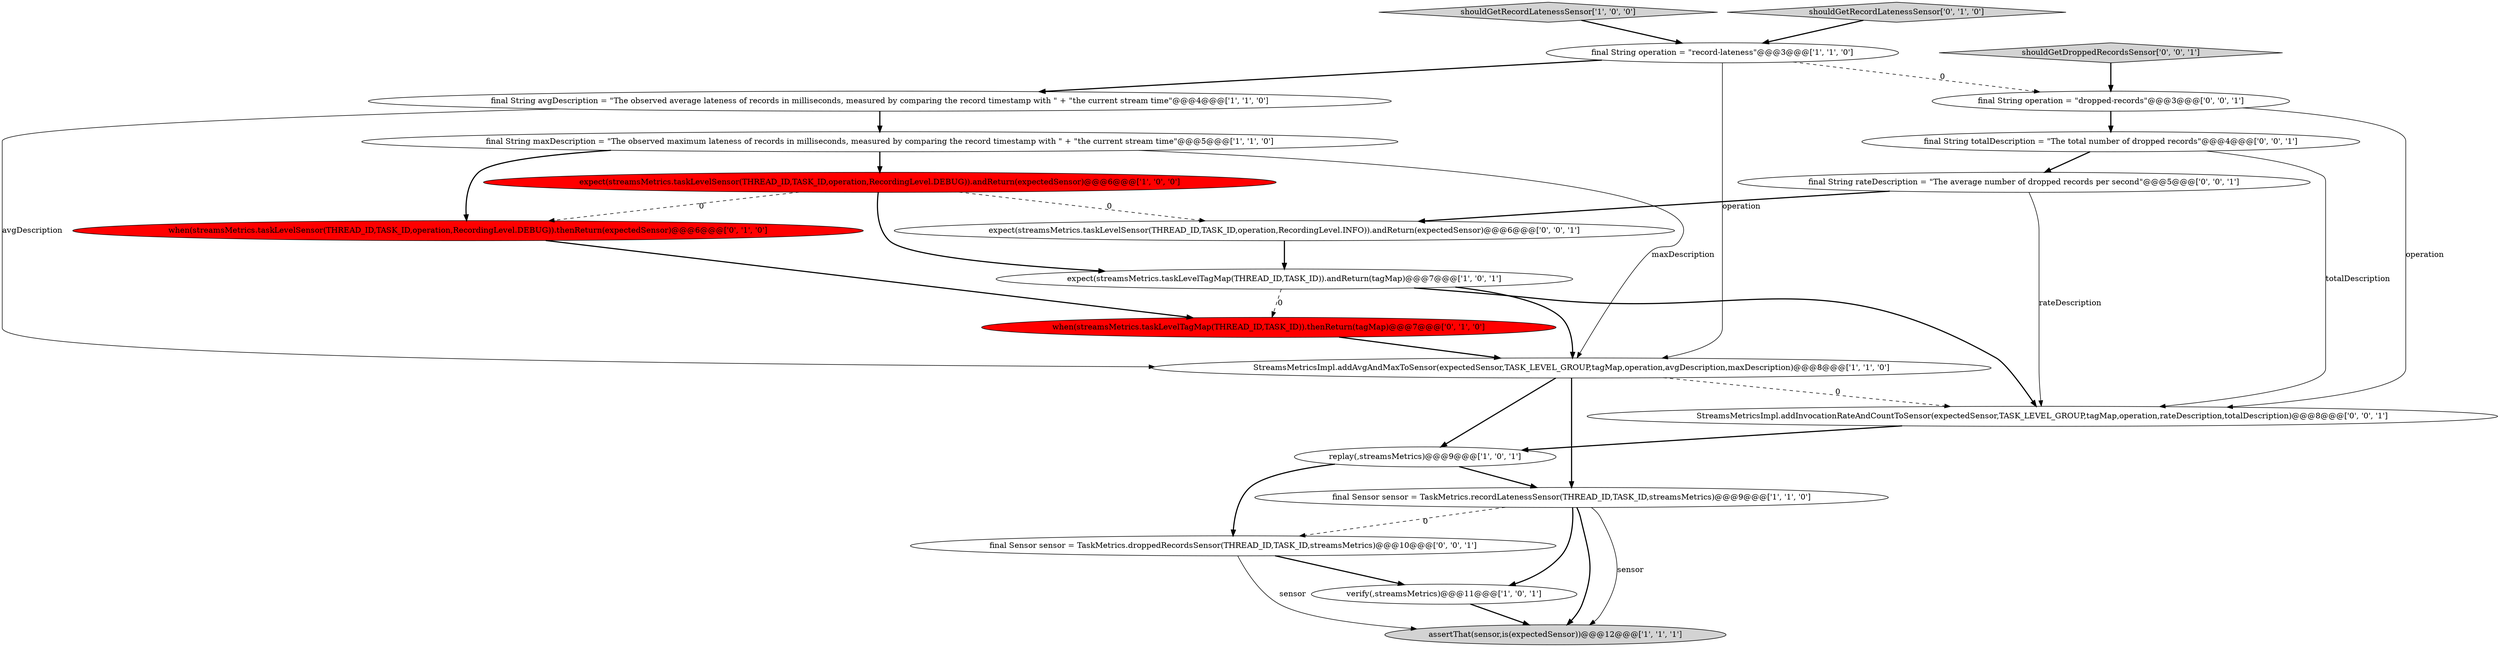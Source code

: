 digraph {
9 [style = filled, label = "StreamsMetricsImpl.addAvgAndMaxToSensor(expectedSensor,TASK_LEVEL_GROUP,tagMap,operation,avgDescription,maxDescription)@@@8@@@['1', '1', '0']", fillcolor = white, shape = ellipse image = "AAA0AAABBB1BBB"];
16 [style = filled, label = "final String rateDescription = \"The average number of dropped records per second\"@@@5@@@['0', '0', '1']", fillcolor = white, shape = ellipse image = "AAA0AAABBB3BBB"];
14 [style = filled, label = "final String operation = \"dropped-records\"@@@3@@@['0', '0', '1']", fillcolor = white, shape = ellipse image = "AAA0AAABBB3BBB"];
0 [style = filled, label = "assertThat(sensor,is(expectedSensor))@@@12@@@['1', '1', '1']", fillcolor = lightgray, shape = ellipse image = "AAA0AAABBB1BBB"];
7 [style = filled, label = "shouldGetRecordLatenessSensor['1', '0', '0']", fillcolor = lightgray, shape = diamond image = "AAA0AAABBB1BBB"];
1 [style = filled, label = "final String maxDescription = \"The observed maximum lateness of records in milliseconds, measured by comparing the record timestamp with \" + \"the current stream time\"@@@5@@@['1', '1', '0']", fillcolor = white, shape = ellipse image = "AAA0AAABBB1BBB"];
13 [style = filled, label = "when(streamsMetrics.taskLevelSensor(THREAD_ID,TASK_ID,operation,RecordingLevel.DEBUG)).thenReturn(expectedSensor)@@@6@@@['0', '1', '0']", fillcolor = red, shape = ellipse image = "AAA1AAABBB2BBB"];
2 [style = filled, label = "final String operation = \"record-lateness\"@@@3@@@['1', '1', '0']", fillcolor = white, shape = ellipse image = "AAA0AAABBB1BBB"];
6 [style = filled, label = "replay(,streamsMetrics)@@@9@@@['1', '0', '1']", fillcolor = white, shape = ellipse image = "AAA0AAABBB1BBB"];
12 [style = filled, label = "when(streamsMetrics.taskLevelTagMap(THREAD_ID,TASK_ID)).thenReturn(tagMap)@@@7@@@['0', '1', '0']", fillcolor = red, shape = ellipse image = "AAA1AAABBB2BBB"];
5 [style = filled, label = "final String avgDescription = \"The observed average lateness of records in milliseconds, measured by comparing the record timestamp with \" + \"the current stream time\"@@@4@@@['1', '1', '0']", fillcolor = white, shape = ellipse image = "AAA0AAABBB1BBB"];
17 [style = filled, label = "final Sensor sensor = TaskMetrics.droppedRecordsSensor(THREAD_ID,TASK_ID,streamsMetrics)@@@10@@@['0', '0', '1']", fillcolor = white, shape = ellipse image = "AAA0AAABBB3BBB"];
8 [style = filled, label = "expect(streamsMetrics.taskLevelTagMap(THREAD_ID,TASK_ID)).andReturn(tagMap)@@@7@@@['1', '0', '1']", fillcolor = white, shape = ellipse image = "AAA0AAABBB1BBB"];
18 [style = filled, label = "shouldGetDroppedRecordsSensor['0', '0', '1']", fillcolor = lightgray, shape = diamond image = "AAA0AAABBB3BBB"];
19 [style = filled, label = "expect(streamsMetrics.taskLevelSensor(THREAD_ID,TASK_ID,operation,RecordingLevel.INFO)).andReturn(expectedSensor)@@@6@@@['0', '0', '1']", fillcolor = white, shape = ellipse image = "AAA0AAABBB3BBB"];
11 [style = filled, label = "shouldGetRecordLatenessSensor['0', '1', '0']", fillcolor = lightgray, shape = diamond image = "AAA0AAABBB2BBB"];
3 [style = filled, label = "verify(,streamsMetrics)@@@11@@@['1', '0', '1']", fillcolor = white, shape = ellipse image = "AAA0AAABBB1BBB"];
4 [style = filled, label = "final Sensor sensor = TaskMetrics.recordLatenessSensor(THREAD_ID,TASK_ID,streamsMetrics)@@@9@@@['1', '1', '0']", fillcolor = white, shape = ellipse image = "AAA0AAABBB1BBB"];
15 [style = filled, label = "StreamsMetricsImpl.addInvocationRateAndCountToSensor(expectedSensor,TASK_LEVEL_GROUP,tagMap,operation,rateDescription,totalDescription)@@@8@@@['0', '0', '1']", fillcolor = white, shape = ellipse image = "AAA0AAABBB3BBB"];
10 [style = filled, label = "expect(streamsMetrics.taskLevelSensor(THREAD_ID,TASK_ID,operation,RecordingLevel.DEBUG)).andReturn(expectedSensor)@@@6@@@['1', '0', '0']", fillcolor = red, shape = ellipse image = "AAA1AAABBB1BBB"];
20 [style = filled, label = "final String totalDescription = \"The total number of dropped records\"@@@4@@@['0', '0', '1']", fillcolor = white, shape = ellipse image = "AAA0AAABBB3BBB"];
6->17 [style = bold, label=""];
5->9 [style = solid, label="avgDescription"];
4->3 [style = bold, label=""];
8->15 [style = bold, label=""];
4->0 [style = solid, label="sensor"];
2->9 [style = solid, label="operation"];
4->17 [style = dashed, label="0"];
10->19 [style = dashed, label="0"];
9->4 [style = bold, label=""];
8->12 [style = dashed, label="0"];
15->6 [style = bold, label=""];
16->15 [style = solid, label="rateDescription"];
1->9 [style = solid, label="maxDescription"];
10->13 [style = dashed, label="0"];
17->0 [style = solid, label="sensor"];
16->19 [style = bold, label=""];
12->9 [style = bold, label=""];
1->13 [style = bold, label=""];
11->2 [style = bold, label=""];
19->8 [style = bold, label=""];
3->0 [style = bold, label=""];
4->0 [style = bold, label=""];
9->6 [style = bold, label=""];
5->1 [style = bold, label=""];
6->4 [style = bold, label=""];
13->12 [style = bold, label=""];
20->16 [style = bold, label=""];
2->14 [style = dashed, label="0"];
10->8 [style = bold, label=""];
9->15 [style = dashed, label="0"];
7->2 [style = bold, label=""];
8->9 [style = bold, label=""];
17->3 [style = bold, label=""];
14->15 [style = solid, label="operation"];
1->10 [style = bold, label=""];
20->15 [style = solid, label="totalDescription"];
18->14 [style = bold, label=""];
14->20 [style = bold, label=""];
2->5 [style = bold, label=""];
}
